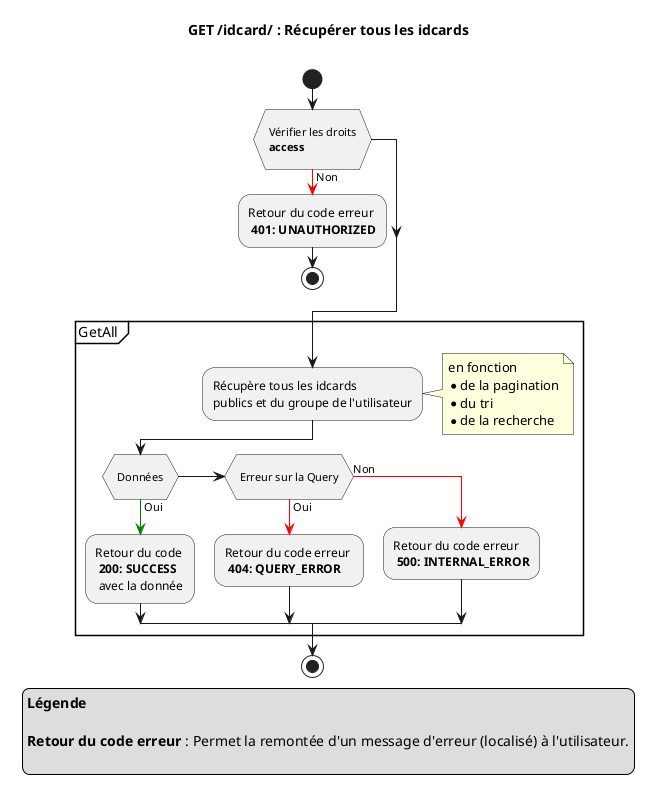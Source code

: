 @startuml

title
GET **/idcard/** : Récupérer tous les idcards

end title

start
if ( \n Vérifier les droits \n **access** \n)
-[#red]-> Non ;
-Retour du code erreur \n **401: UNAUTHORIZED**
stop
endif


partition "GetAll " {
    -Récupère tous les idcards \npublics et du groupe de l'utilisateur
    note right
    en fonction
    * de la pagination
    * du tri
    * de la recherche
    endnote

    if ( \n Données \n )
        -[#green]-> Oui ;
        -Retour du code \n **200: SUCCESS** \n avec la donnée
    elseif ( \n Erreur sur la Query \n )
        -[#red]-> Oui ;
        -Retour du code erreur \n **404: QUERY_ERROR**
    else
        -[#red]-> Non ;
        -Retour du code erreur \n **500: INTERNAL_ERROR**
    endif
}
stop



legend 
**Légende**

**Retour du code erreur** : Permet la remontée d'un message d'erreur (localisé) à l'utilisateur.

endlegend

@enduml
